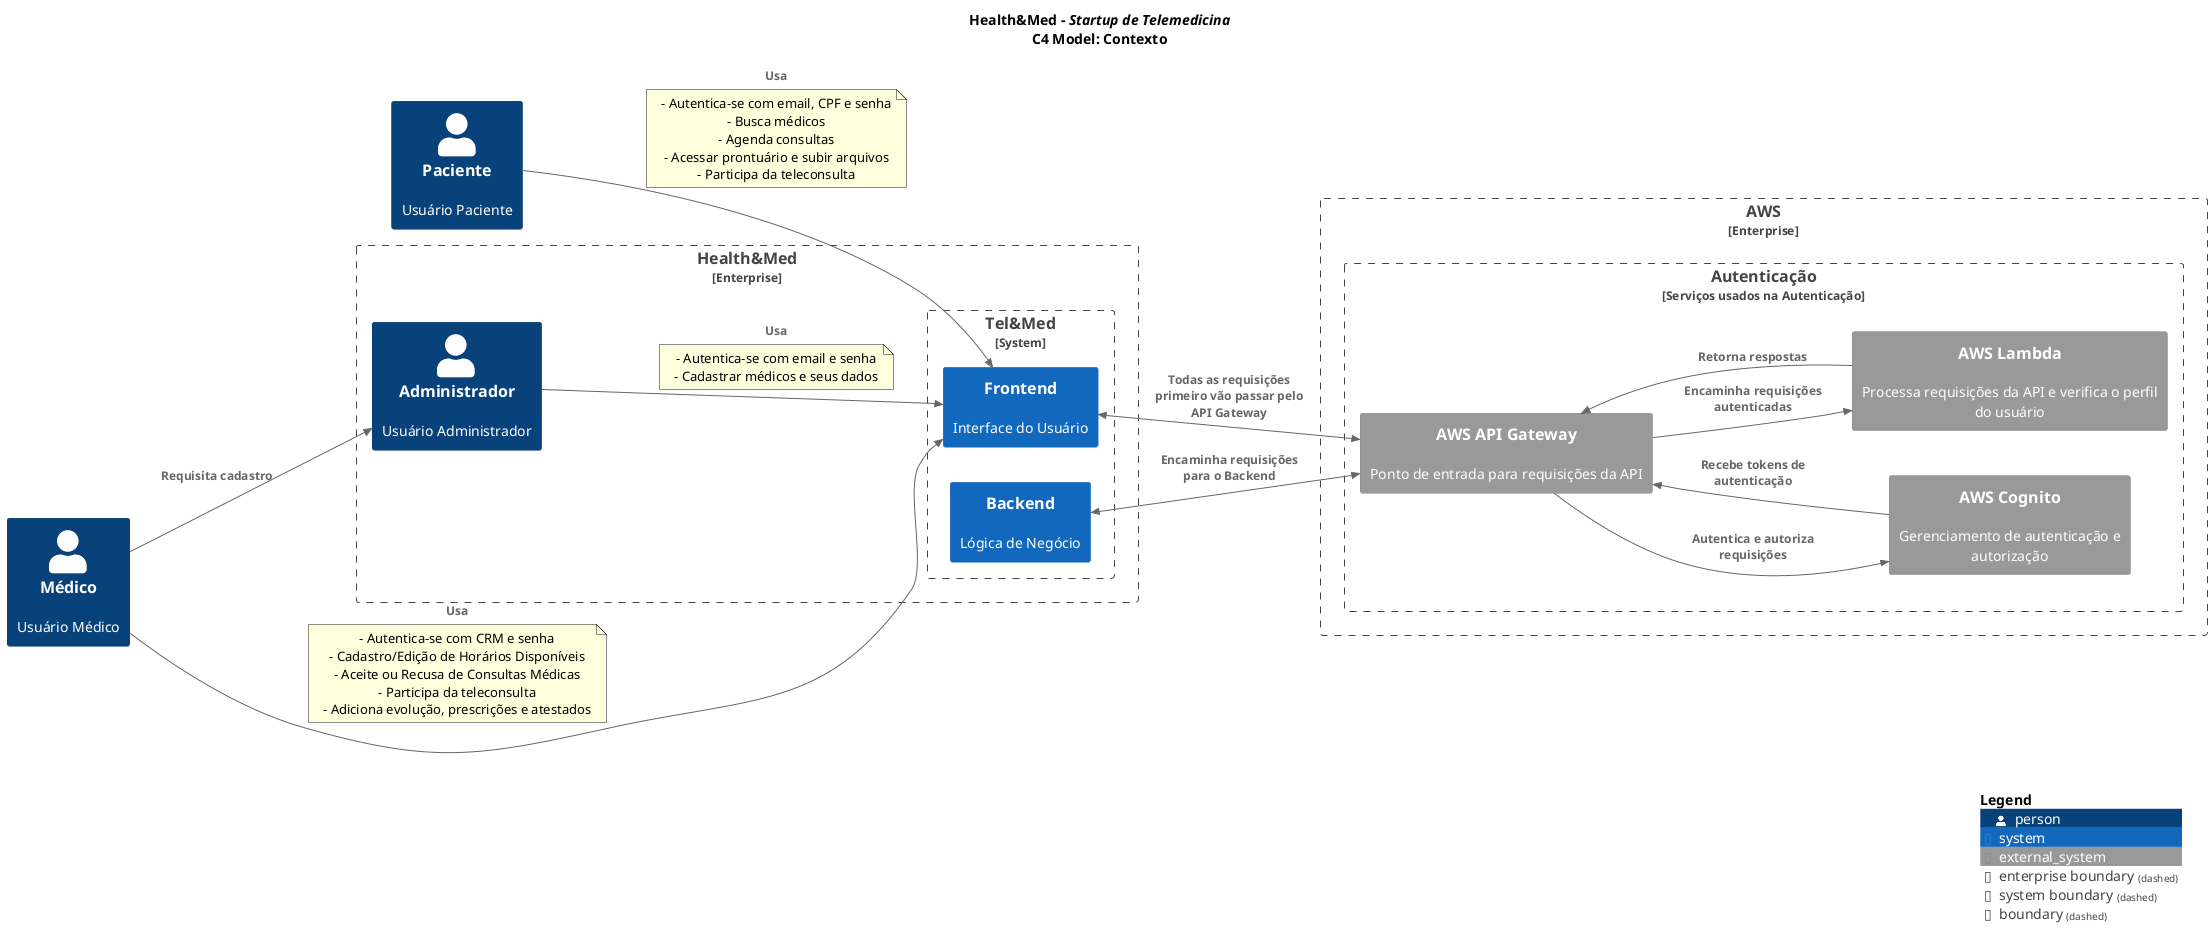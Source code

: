 @startuml C4_Context

'!include Commons/Skinparam.puml

'!include <C4/C4_Container>
!include <C4/C4_Context>


skinparam wrapWidth 300
LAYOUT_LANDSCAPE()


title
<b>Health&Med</b> - <i>Startup de Telemedicina</i>
C4 Model: Contexto
end title

'atores
Person(patient, "Paciente", "Usuário Paciente")
Person(doctor, "Médico", "Usuário Médico")

'sistemas e containers
Enterprise_Boundary(healthmed, "Health&Med", "Startup de Telemedicina") {
    Person(admin, "Administrador", "Usuário Administrador")
    
    System_Boundary(telemed, "Tel&Med", "Telemedicina") {
        System(frontend, "Frontend", "Interface do Usuário")
        System(backend, "Backend", "Lógica de Negócio")
    }
}

Rel(doctor, admin, "Requisita cadastro")

Rel(admin, frontend, "Usa")
note on link
  - Autentica-se com email e senha
  - Cadastrar médicos e seus dados
end note

Rel(doctor, frontend, "Usa")
note on link
  - Autentica-se com CRM e senha
  - Cadastro/Edição de Horários Disponíveis
  - Aceite ou Recusa de Consultas Médicas
  - Participa da teleconsulta
  - Adiciona evolução, prescrições e atestados
end note


Rel(patient, frontend, "Usa")
note on link
  - Autentica-se com email, CPF e senha
  - Busca médicos
  - Agenda consultas
  - Acessar prontuário e subir arquivos
  - Participa da teleconsulta
end note



'autenticação
Enterprise_Boundary(aws, "AWS", "Amazon Web Services") {
    Boundary(authentication, "Autenticação", "Serviços usados na Autenticação") {
        System_Ext(apiGateway, "AWS API Gateway", "Ponto de entrada para requisições da API")
        System_Ext(cognito, "AWS Cognito", "Gerenciamento de autenticação e autorização")
        System_Ext(lambda, "AWS Lambda", "Processa requisições da API e verifica o perfil do usuário")
    }
}

'autenticação relacionamentos
Rel(apiGateway, cognito, "Autentica e autoriza requisições")
Rel_Back(apiGateway, cognito, "Recebe tokens de autenticação")
Rel(apiGateway, lambda, "Encaminha requisições autenticadas")
Rel_Back(apiGateway, lambda, "Retorna respostas")
BiRel(frontend, apiGateway, "Todas as requisições primeiro vão passar pelo API Gateway")
BiRel(apiGateway, backend, "Encaminha requisições para o Backend")



SHOW_LEGEND()

@enduml